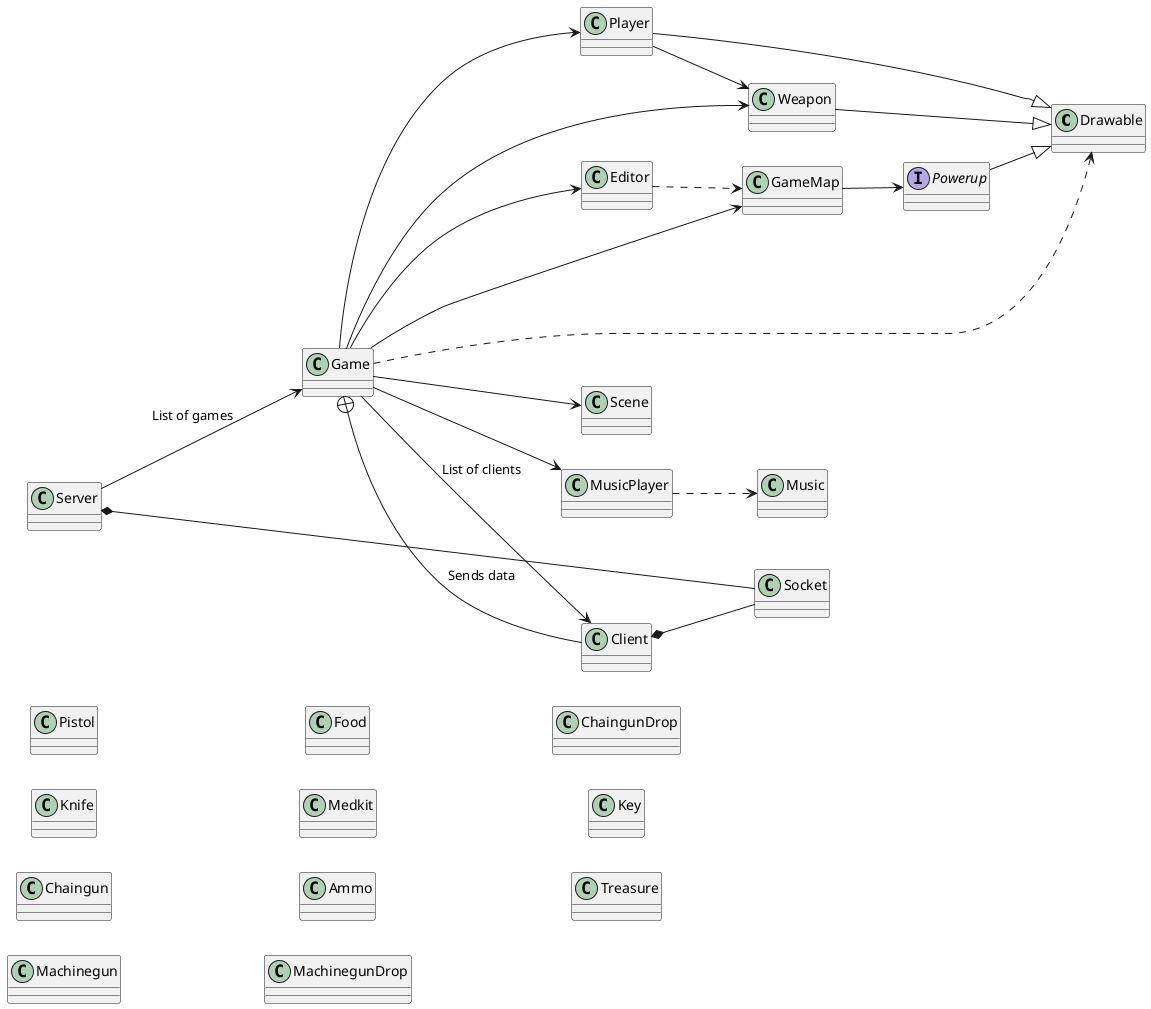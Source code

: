@startuml
left to right direction

class Drawable

class Player

class Weapon

interface Powerup

class Scene

class Editor

class Game

class Music

class MusicPlayer

class Editor

class Server

class Client

class Pistol

class Knife

class Chaingun

class Machinegun

class Food

class Medkit

class Ammo

class MachinegunDrop

class ChaingunDrop

class Key

class Treasure

class GameMap

class Socket

Player --> Weapon

Server --> Game: "List of games"
Game --> GameMap
Game --> Editor
Editor ..> GameMap
Game --> Scene
Game --> MusicPlayer
MusicPlayer ..> Music

Game --> Client: "List of clients"

Game --> Player
GameMap --> Powerup
Game --> Weapon

Client --+ Game: "Sends data"

Weapon --|> Drawable
Powerup --|> Drawable
Player --|> Drawable

Game ..>  Drawable

Server *-- Socket
Client *-- Socket
@enduml